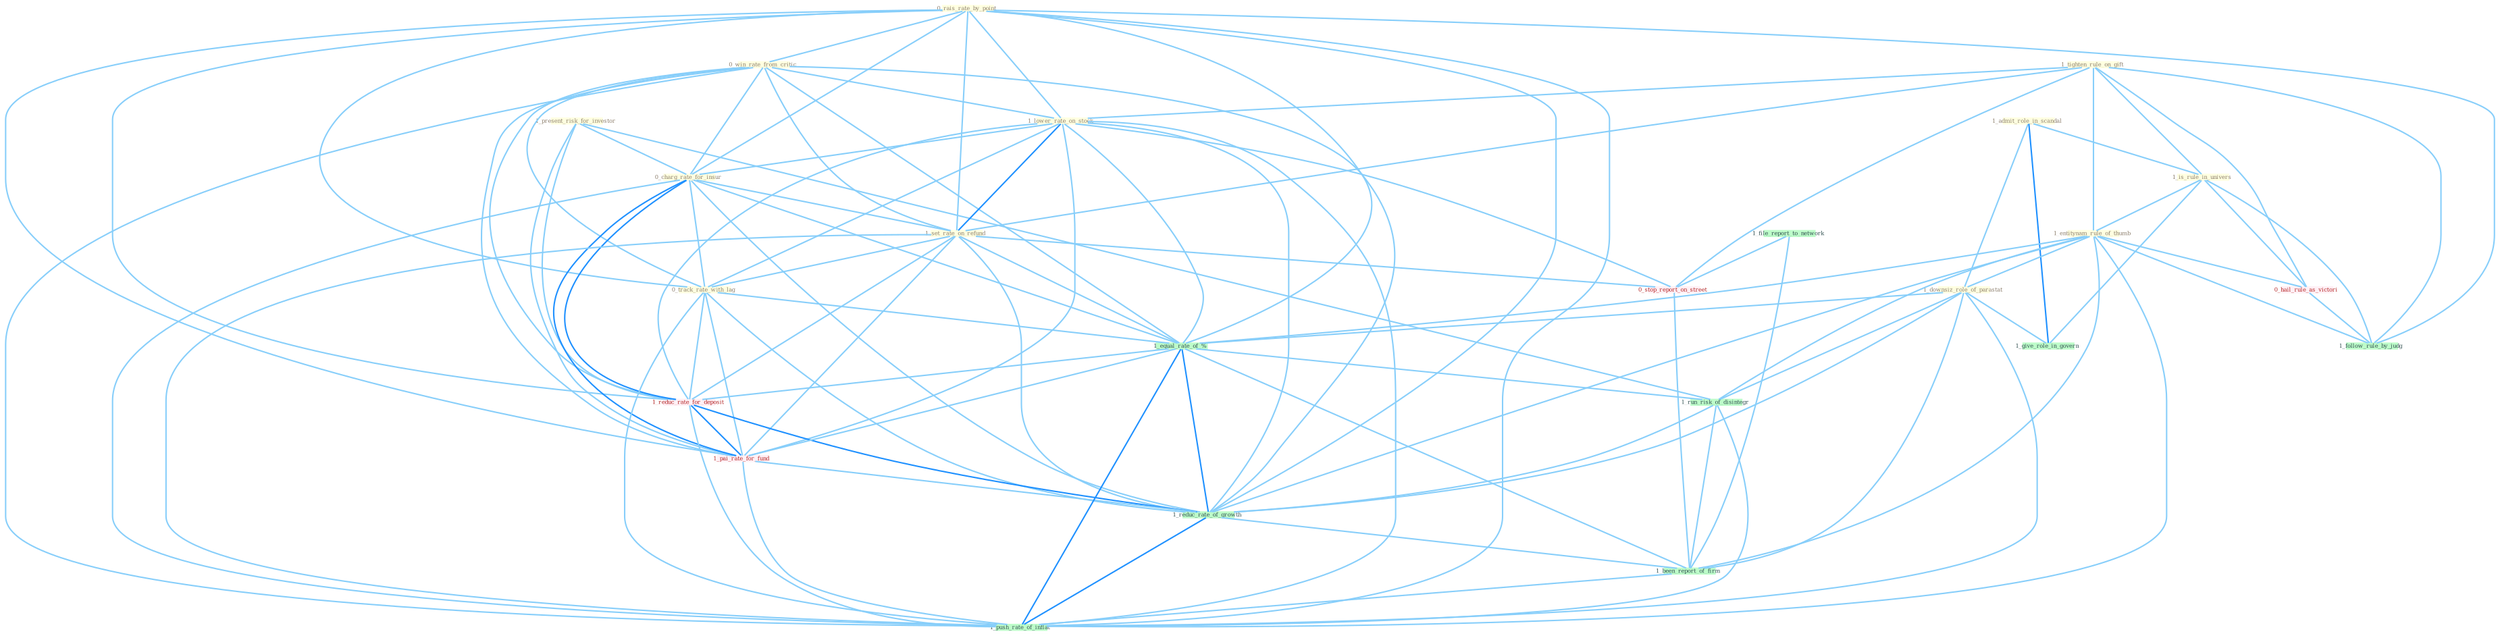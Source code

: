 Graph G{ 
    node
    [shape=polygon,style=filled,width=.5,height=.06,color="#BDFCC9",fixedsize=true,fontsize=4,
    fontcolor="#2f4f4f"];
    {node
    [color="#ffffe0", fontcolor="#8b7d6b"] "1_admit_role_in_scandal " "0_rais_rate_by_point " "1_tighten_rule_on_gift " "1_is_rule_in_univers " "1_present_risk_for_investor " "0_win_rate_from_critic " "1_lower_rate_on_stock " "1_entitynam_rule_of_thumb " "0_charg_rate_for_insur " "1_set_rate_on_refund " "1_downsiz_role_of_parastat " "0_track_rate_with_lag "}
{node [color="#fff0f5", fontcolor="#b22222"] "0_stop_report_on_street " "1_reduc_rate_for_deposit " "1_pai_rate_for_fund " "0_hail_rule_as_victori "}
edge [color="#B0E2FF"];

	"1_admit_role_in_scandal " -- "1_is_rule_in_univers " [w="1", color="#87cefa" ];
	"1_admit_role_in_scandal " -- "1_downsiz_role_of_parastat " [w="1", color="#87cefa" ];
	"1_admit_role_in_scandal " -- "1_give_role_in_govern " [w="2", color="#1e90ff" , len=0.8];
	"0_rais_rate_by_point " -- "0_win_rate_from_critic " [w="1", color="#87cefa" ];
	"0_rais_rate_by_point " -- "1_lower_rate_on_stock " [w="1", color="#87cefa" ];
	"0_rais_rate_by_point " -- "0_charg_rate_for_insur " [w="1", color="#87cefa" ];
	"0_rais_rate_by_point " -- "1_set_rate_on_refund " [w="1", color="#87cefa" ];
	"0_rais_rate_by_point " -- "0_track_rate_with_lag " [w="1", color="#87cefa" ];
	"0_rais_rate_by_point " -- "1_equal_rate_of_% " [w="1", color="#87cefa" ];
	"0_rais_rate_by_point " -- "1_reduc_rate_for_deposit " [w="1", color="#87cefa" ];
	"0_rais_rate_by_point " -- "1_pai_rate_for_fund " [w="1", color="#87cefa" ];
	"0_rais_rate_by_point " -- "1_follow_rule_by_judg " [w="1", color="#87cefa" ];
	"0_rais_rate_by_point " -- "1_reduc_rate_of_growth " [w="1", color="#87cefa" ];
	"0_rais_rate_by_point " -- "1_push_rate_of_inflat " [w="1", color="#87cefa" ];
	"1_tighten_rule_on_gift " -- "1_is_rule_in_univers " [w="1", color="#87cefa" ];
	"1_tighten_rule_on_gift " -- "1_lower_rate_on_stock " [w="1", color="#87cefa" ];
	"1_tighten_rule_on_gift " -- "1_entitynam_rule_of_thumb " [w="1", color="#87cefa" ];
	"1_tighten_rule_on_gift " -- "1_set_rate_on_refund " [w="1", color="#87cefa" ];
	"1_tighten_rule_on_gift " -- "0_stop_report_on_street " [w="1", color="#87cefa" ];
	"1_tighten_rule_on_gift " -- "0_hail_rule_as_victori " [w="1", color="#87cefa" ];
	"1_tighten_rule_on_gift " -- "1_follow_rule_by_judg " [w="1", color="#87cefa" ];
	"1_is_rule_in_univers " -- "1_entitynam_rule_of_thumb " [w="1", color="#87cefa" ];
	"1_is_rule_in_univers " -- "1_give_role_in_govern " [w="1", color="#87cefa" ];
	"1_is_rule_in_univers " -- "0_hail_rule_as_victori " [w="1", color="#87cefa" ];
	"1_is_rule_in_univers " -- "1_follow_rule_by_judg " [w="1", color="#87cefa" ];
	"1_present_risk_for_investor " -- "0_charg_rate_for_insur " [w="1", color="#87cefa" ];
	"1_present_risk_for_investor " -- "1_reduc_rate_for_deposit " [w="1", color="#87cefa" ];
	"1_present_risk_for_investor " -- "1_pai_rate_for_fund " [w="1", color="#87cefa" ];
	"1_present_risk_for_investor " -- "1_run_risk_of_disintegr " [w="1", color="#87cefa" ];
	"0_win_rate_from_critic " -- "1_lower_rate_on_stock " [w="1", color="#87cefa" ];
	"0_win_rate_from_critic " -- "0_charg_rate_for_insur " [w="1", color="#87cefa" ];
	"0_win_rate_from_critic " -- "1_set_rate_on_refund " [w="1", color="#87cefa" ];
	"0_win_rate_from_critic " -- "0_track_rate_with_lag " [w="1", color="#87cefa" ];
	"0_win_rate_from_critic " -- "1_equal_rate_of_% " [w="1", color="#87cefa" ];
	"0_win_rate_from_critic " -- "1_reduc_rate_for_deposit " [w="1", color="#87cefa" ];
	"0_win_rate_from_critic " -- "1_pai_rate_for_fund " [w="1", color="#87cefa" ];
	"0_win_rate_from_critic " -- "1_reduc_rate_of_growth " [w="1", color="#87cefa" ];
	"0_win_rate_from_critic " -- "1_push_rate_of_inflat " [w="1", color="#87cefa" ];
	"1_lower_rate_on_stock " -- "0_charg_rate_for_insur " [w="1", color="#87cefa" ];
	"1_lower_rate_on_stock " -- "1_set_rate_on_refund " [w="2", color="#1e90ff" , len=0.8];
	"1_lower_rate_on_stock " -- "0_track_rate_with_lag " [w="1", color="#87cefa" ];
	"1_lower_rate_on_stock " -- "1_equal_rate_of_% " [w="1", color="#87cefa" ];
	"1_lower_rate_on_stock " -- "0_stop_report_on_street " [w="1", color="#87cefa" ];
	"1_lower_rate_on_stock " -- "1_reduc_rate_for_deposit " [w="1", color="#87cefa" ];
	"1_lower_rate_on_stock " -- "1_pai_rate_for_fund " [w="1", color="#87cefa" ];
	"1_lower_rate_on_stock " -- "1_reduc_rate_of_growth " [w="1", color="#87cefa" ];
	"1_lower_rate_on_stock " -- "1_push_rate_of_inflat " [w="1", color="#87cefa" ];
	"1_entitynam_rule_of_thumb " -- "1_downsiz_role_of_parastat " [w="1", color="#87cefa" ];
	"1_entitynam_rule_of_thumb " -- "1_equal_rate_of_% " [w="1", color="#87cefa" ];
	"1_entitynam_rule_of_thumb " -- "0_hail_rule_as_victori " [w="1", color="#87cefa" ];
	"1_entitynam_rule_of_thumb " -- "1_run_risk_of_disintegr " [w="1", color="#87cefa" ];
	"1_entitynam_rule_of_thumb " -- "1_follow_rule_by_judg " [w="1", color="#87cefa" ];
	"1_entitynam_rule_of_thumb " -- "1_reduc_rate_of_growth " [w="1", color="#87cefa" ];
	"1_entitynam_rule_of_thumb " -- "1_been_report_of_firm " [w="1", color="#87cefa" ];
	"1_entitynam_rule_of_thumb " -- "1_push_rate_of_inflat " [w="1", color="#87cefa" ];
	"0_charg_rate_for_insur " -- "1_set_rate_on_refund " [w="1", color="#87cefa" ];
	"0_charg_rate_for_insur " -- "0_track_rate_with_lag " [w="1", color="#87cefa" ];
	"0_charg_rate_for_insur " -- "1_equal_rate_of_% " [w="1", color="#87cefa" ];
	"0_charg_rate_for_insur " -- "1_reduc_rate_for_deposit " [w="2", color="#1e90ff" , len=0.8];
	"0_charg_rate_for_insur " -- "1_pai_rate_for_fund " [w="2", color="#1e90ff" , len=0.8];
	"0_charg_rate_for_insur " -- "1_reduc_rate_of_growth " [w="1", color="#87cefa" ];
	"0_charg_rate_for_insur " -- "1_push_rate_of_inflat " [w="1", color="#87cefa" ];
	"1_set_rate_on_refund " -- "0_track_rate_with_lag " [w="1", color="#87cefa" ];
	"1_set_rate_on_refund " -- "1_equal_rate_of_% " [w="1", color="#87cefa" ];
	"1_set_rate_on_refund " -- "0_stop_report_on_street " [w="1", color="#87cefa" ];
	"1_set_rate_on_refund " -- "1_reduc_rate_for_deposit " [w="1", color="#87cefa" ];
	"1_set_rate_on_refund " -- "1_pai_rate_for_fund " [w="1", color="#87cefa" ];
	"1_set_rate_on_refund " -- "1_reduc_rate_of_growth " [w="1", color="#87cefa" ];
	"1_set_rate_on_refund " -- "1_push_rate_of_inflat " [w="1", color="#87cefa" ];
	"1_downsiz_role_of_parastat " -- "1_equal_rate_of_% " [w="1", color="#87cefa" ];
	"1_downsiz_role_of_parastat " -- "1_give_role_in_govern " [w="1", color="#87cefa" ];
	"1_downsiz_role_of_parastat " -- "1_run_risk_of_disintegr " [w="1", color="#87cefa" ];
	"1_downsiz_role_of_parastat " -- "1_reduc_rate_of_growth " [w="1", color="#87cefa" ];
	"1_downsiz_role_of_parastat " -- "1_been_report_of_firm " [w="1", color="#87cefa" ];
	"1_downsiz_role_of_parastat " -- "1_push_rate_of_inflat " [w="1", color="#87cefa" ];
	"0_track_rate_with_lag " -- "1_equal_rate_of_% " [w="1", color="#87cefa" ];
	"0_track_rate_with_lag " -- "1_reduc_rate_for_deposit " [w="1", color="#87cefa" ];
	"0_track_rate_with_lag " -- "1_pai_rate_for_fund " [w="1", color="#87cefa" ];
	"0_track_rate_with_lag " -- "1_reduc_rate_of_growth " [w="1", color="#87cefa" ];
	"0_track_rate_with_lag " -- "1_push_rate_of_inflat " [w="1", color="#87cefa" ];
	"1_file_report_to_network " -- "0_stop_report_on_street " [w="1", color="#87cefa" ];
	"1_file_report_to_network " -- "1_been_report_of_firm " [w="1", color="#87cefa" ];
	"1_equal_rate_of_% " -- "1_reduc_rate_for_deposit " [w="1", color="#87cefa" ];
	"1_equal_rate_of_% " -- "1_pai_rate_for_fund " [w="1", color="#87cefa" ];
	"1_equal_rate_of_% " -- "1_run_risk_of_disintegr " [w="1", color="#87cefa" ];
	"1_equal_rate_of_% " -- "1_reduc_rate_of_growth " [w="2", color="#1e90ff" , len=0.8];
	"1_equal_rate_of_% " -- "1_been_report_of_firm " [w="1", color="#87cefa" ];
	"1_equal_rate_of_% " -- "1_push_rate_of_inflat " [w="2", color="#1e90ff" , len=0.8];
	"0_stop_report_on_street " -- "1_been_report_of_firm " [w="1", color="#87cefa" ];
	"1_reduc_rate_for_deposit " -- "1_pai_rate_for_fund " [w="2", color="#1e90ff" , len=0.8];
	"1_reduc_rate_for_deposit " -- "1_reduc_rate_of_growth " [w="2", color="#1e90ff" , len=0.8];
	"1_reduc_rate_for_deposit " -- "1_push_rate_of_inflat " [w="1", color="#87cefa" ];
	"1_pai_rate_for_fund " -- "1_reduc_rate_of_growth " [w="1", color="#87cefa" ];
	"1_pai_rate_for_fund " -- "1_push_rate_of_inflat " [w="1", color="#87cefa" ];
	"0_hail_rule_as_victori " -- "1_follow_rule_by_judg " [w="1", color="#87cefa" ];
	"1_run_risk_of_disintegr " -- "1_reduc_rate_of_growth " [w="1", color="#87cefa" ];
	"1_run_risk_of_disintegr " -- "1_been_report_of_firm " [w="1", color="#87cefa" ];
	"1_run_risk_of_disintegr " -- "1_push_rate_of_inflat " [w="1", color="#87cefa" ];
	"1_reduc_rate_of_growth " -- "1_been_report_of_firm " [w="1", color="#87cefa" ];
	"1_reduc_rate_of_growth " -- "1_push_rate_of_inflat " [w="2", color="#1e90ff" , len=0.8];
	"1_been_report_of_firm " -- "1_push_rate_of_inflat " [w="1", color="#87cefa" ];
}